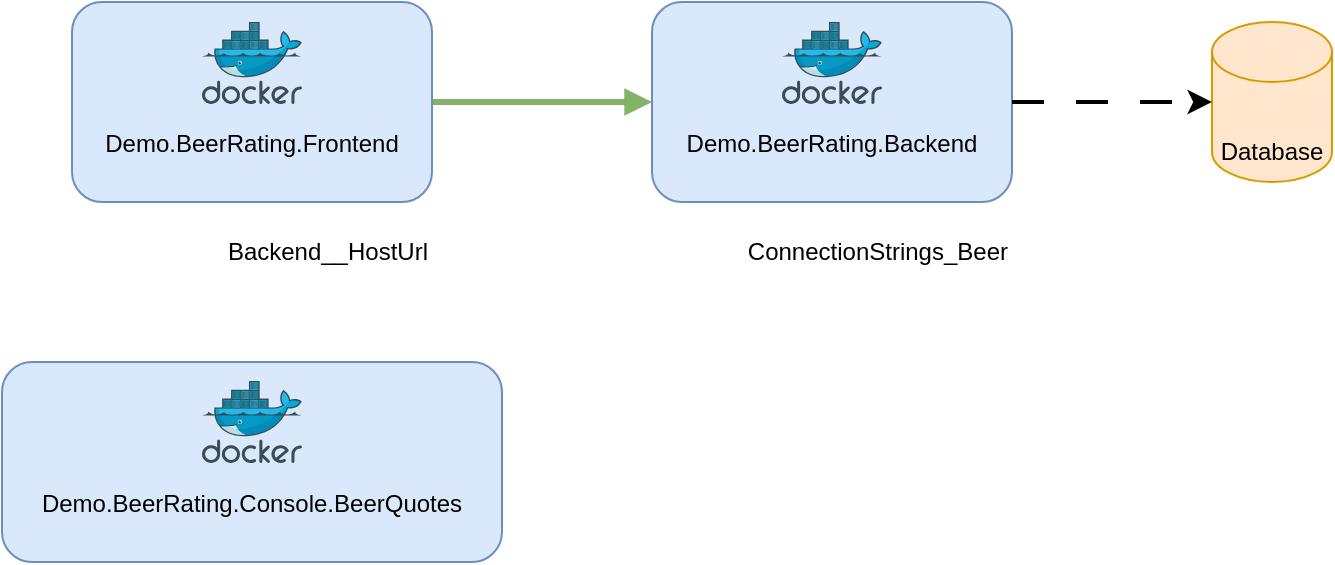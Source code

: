 <mxfile version="28.1.2">
  <diagram name="Page-1" id="uAZ9nth019gWn-kS0ed0">
    <mxGraphModel dx="1042" dy="722" grid="1" gridSize="10" guides="1" tooltips="1" connect="1" arrows="1" fold="1" page="1" pageScale="1" pageWidth="850" pageHeight="1100" math="0" shadow="0">
      <root>
        <mxCell id="0" />
        <mxCell id="1" parent="0" />
        <mxCell id="oo-UGdluL4o6jhIyqPri-5" style="edgeStyle=orthogonalEdgeStyle;rounded=0;orthogonalLoop=1;jettySize=auto;html=1;entryX=0;entryY=0.5;entryDx=0;entryDy=0;strokeWidth=3;endArrow=block;endFill=1;fillColor=#d5e8d4;strokeColor=#82b366;" parent="1" source="oo-UGdluL4o6jhIyqPri-1" target="oo-UGdluL4o6jhIyqPri-2" edge="1">
          <mxGeometry relative="1" as="geometry" />
        </mxCell>
        <mxCell id="oo-UGdluL4o6jhIyqPri-1" value="Demo.BeerRating.Frontend" style="rounded=1;whiteSpace=wrap;html=1;fillColor=#dae8fc;strokeColor=#6c8ebf;labelPosition=center;verticalLabelPosition=middle;align=center;verticalAlign=bottom;spacingBottom=20;" parent="1" vertex="1">
          <mxGeometry x="120" y="220" width="180" height="100" as="geometry" />
        </mxCell>
        <mxCell id="oo-UGdluL4o6jhIyqPri-2" value="Demo.BeerRating.Backend" style="rounded=1;whiteSpace=wrap;html=1;fillColor=#dae8fc;strokeColor=#6c8ebf;labelPosition=center;verticalLabelPosition=middle;align=center;verticalAlign=bottom;spacingBottom=20;" parent="1" vertex="1">
          <mxGeometry x="410" y="220" width="180" height="100" as="geometry" />
        </mxCell>
        <mxCell id="oo-UGdluL4o6jhIyqPri-3" value="Backend__HostUrl" style="text;html=1;align=right;verticalAlign=middle;whiteSpace=wrap;rounded=0;" parent="1" vertex="1">
          <mxGeometry x="120" y="330" width="180" height="30" as="geometry" />
        </mxCell>
        <mxCell id="oo-UGdluL4o6jhIyqPri-4" value="ConnectionStrings_Beer" style="text;html=1;align=right;verticalAlign=middle;whiteSpace=wrap;rounded=0;" parent="1" vertex="1">
          <mxGeometry x="410" y="330" width="180" height="30" as="geometry" />
        </mxCell>
        <mxCell id="oo-UGdluL4o6jhIyqPri-6" value="" style="image;sketch=0;aspect=fixed;html=1;points=[];align=center;fontSize=12;image=img/lib/mscae/Docker.svg;" parent="1" vertex="1">
          <mxGeometry x="185" y="230" width="50" height="41" as="geometry" />
        </mxCell>
        <mxCell id="oo-UGdluL4o6jhIyqPri-7" value="" style="image;sketch=0;aspect=fixed;html=1;points=[];align=center;fontSize=12;image=img/lib/mscae/Docker.svg;" parent="1" vertex="1">
          <mxGeometry x="475" y="230" width="50" height="41" as="geometry" />
        </mxCell>
        <mxCell id="oo-UGdluL4o6jhIyqPri-8" value="Database" style="shape=cylinder3;whiteSpace=wrap;html=1;boundedLbl=1;backgroundOutline=1;size=15;fillColor=#ffe6cc;strokeColor=#d79b00;verticalAlign=bottom;spacingBottom=2;" parent="1" vertex="1">
          <mxGeometry x="690" y="230" width="60" height="80" as="geometry" />
        </mxCell>
        <mxCell id="oo-UGdluL4o6jhIyqPri-9" style="edgeStyle=orthogonalEdgeStyle;rounded=0;orthogonalLoop=1;jettySize=auto;html=1;exitX=1;exitY=0.5;exitDx=0;exitDy=0;entryX=0;entryY=0.5;entryDx=0;entryDy=0;entryPerimeter=0;strokeWidth=2;dashed=1;dashPattern=8 8;" parent="1" source="oo-UGdluL4o6jhIyqPri-2" target="oo-UGdluL4o6jhIyqPri-8" edge="1">
          <mxGeometry relative="1" as="geometry" />
        </mxCell>
        <mxCell id="JdTmXxM68kQ7qQvUQ8Gl-1" value="Demo.BeerRating.Console.BeerQuotes" style="rounded=1;whiteSpace=wrap;html=1;fillColor=#dae8fc;strokeColor=#6c8ebf;labelPosition=center;verticalLabelPosition=middle;align=center;verticalAlign=bottom;spacingBottom=20;" vertex="1" parent="1">
          <mxGeometry x="85" y="400" width="250" height="100" as="geometry" />
        </mxCell>
        <mxCell id="JdTmXxM68kQ7qQvUQ8Gl-2" value="" style="image;sketch=0;aspect=fixed;html=1;points=[];align=center;fontSize=12;image=img/lib/mscae/Docker.svg;" vertex="1" parent="1">
          <mxGeometry x="185" y="409.5" width="50" height="41" as="geometry" />
        </mxCell>
      </root>
    </mxGraphModel>
  </diagram>
</mxfile>
